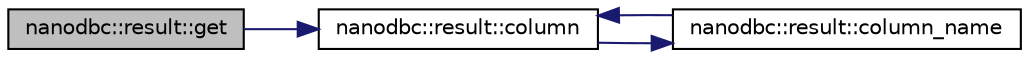 digraph "nanodbc::result::get"
{
 // LATEX_PDF_SIZE
  edge [fontname="Helvetica",fontsize="10",labelfontname="Helvetica",labelfontsize="10"];
  node [fontname="Helvetica",fontsize="10",shape=record];
  rankdir="LR";
  Node105 [label="nanodbc::result::get",height=0.2,width=0.4,color="black", fillcolor="grey75", style="filled", fontcolor="black",tooltip="Gets data from the given column of the current rowset."];
  Node105 -> Node106 [color="midnightblue",fontsize="10",style="solid"];
  Node106 [label="nanodbc::result::column",height=0.2,width=0.4,color="black", fillcolor="white", style="filled",URL="$classnanodbc_1_1result.html#ae4e254b2db63c65473cc058de3d5a844",tooltip="Returns the column number of the specified column name."];
  Node106 -> Node107 [color="midnightblue",fontsize="10",style="solid"];
  Node107 [label="nanodbc::result::column_name",height=0.2,width=0.4,color="black", fillcolor="white", style="filled",URL="$classnanodbc_1_1result.html#a2bd3fc4e416108960c4191b2cbba256b",tooltip="Returns the name of the specified column."];
  Node107 -> Node106 [color="midnightblue",fontsize="10",style="solid"];
}
